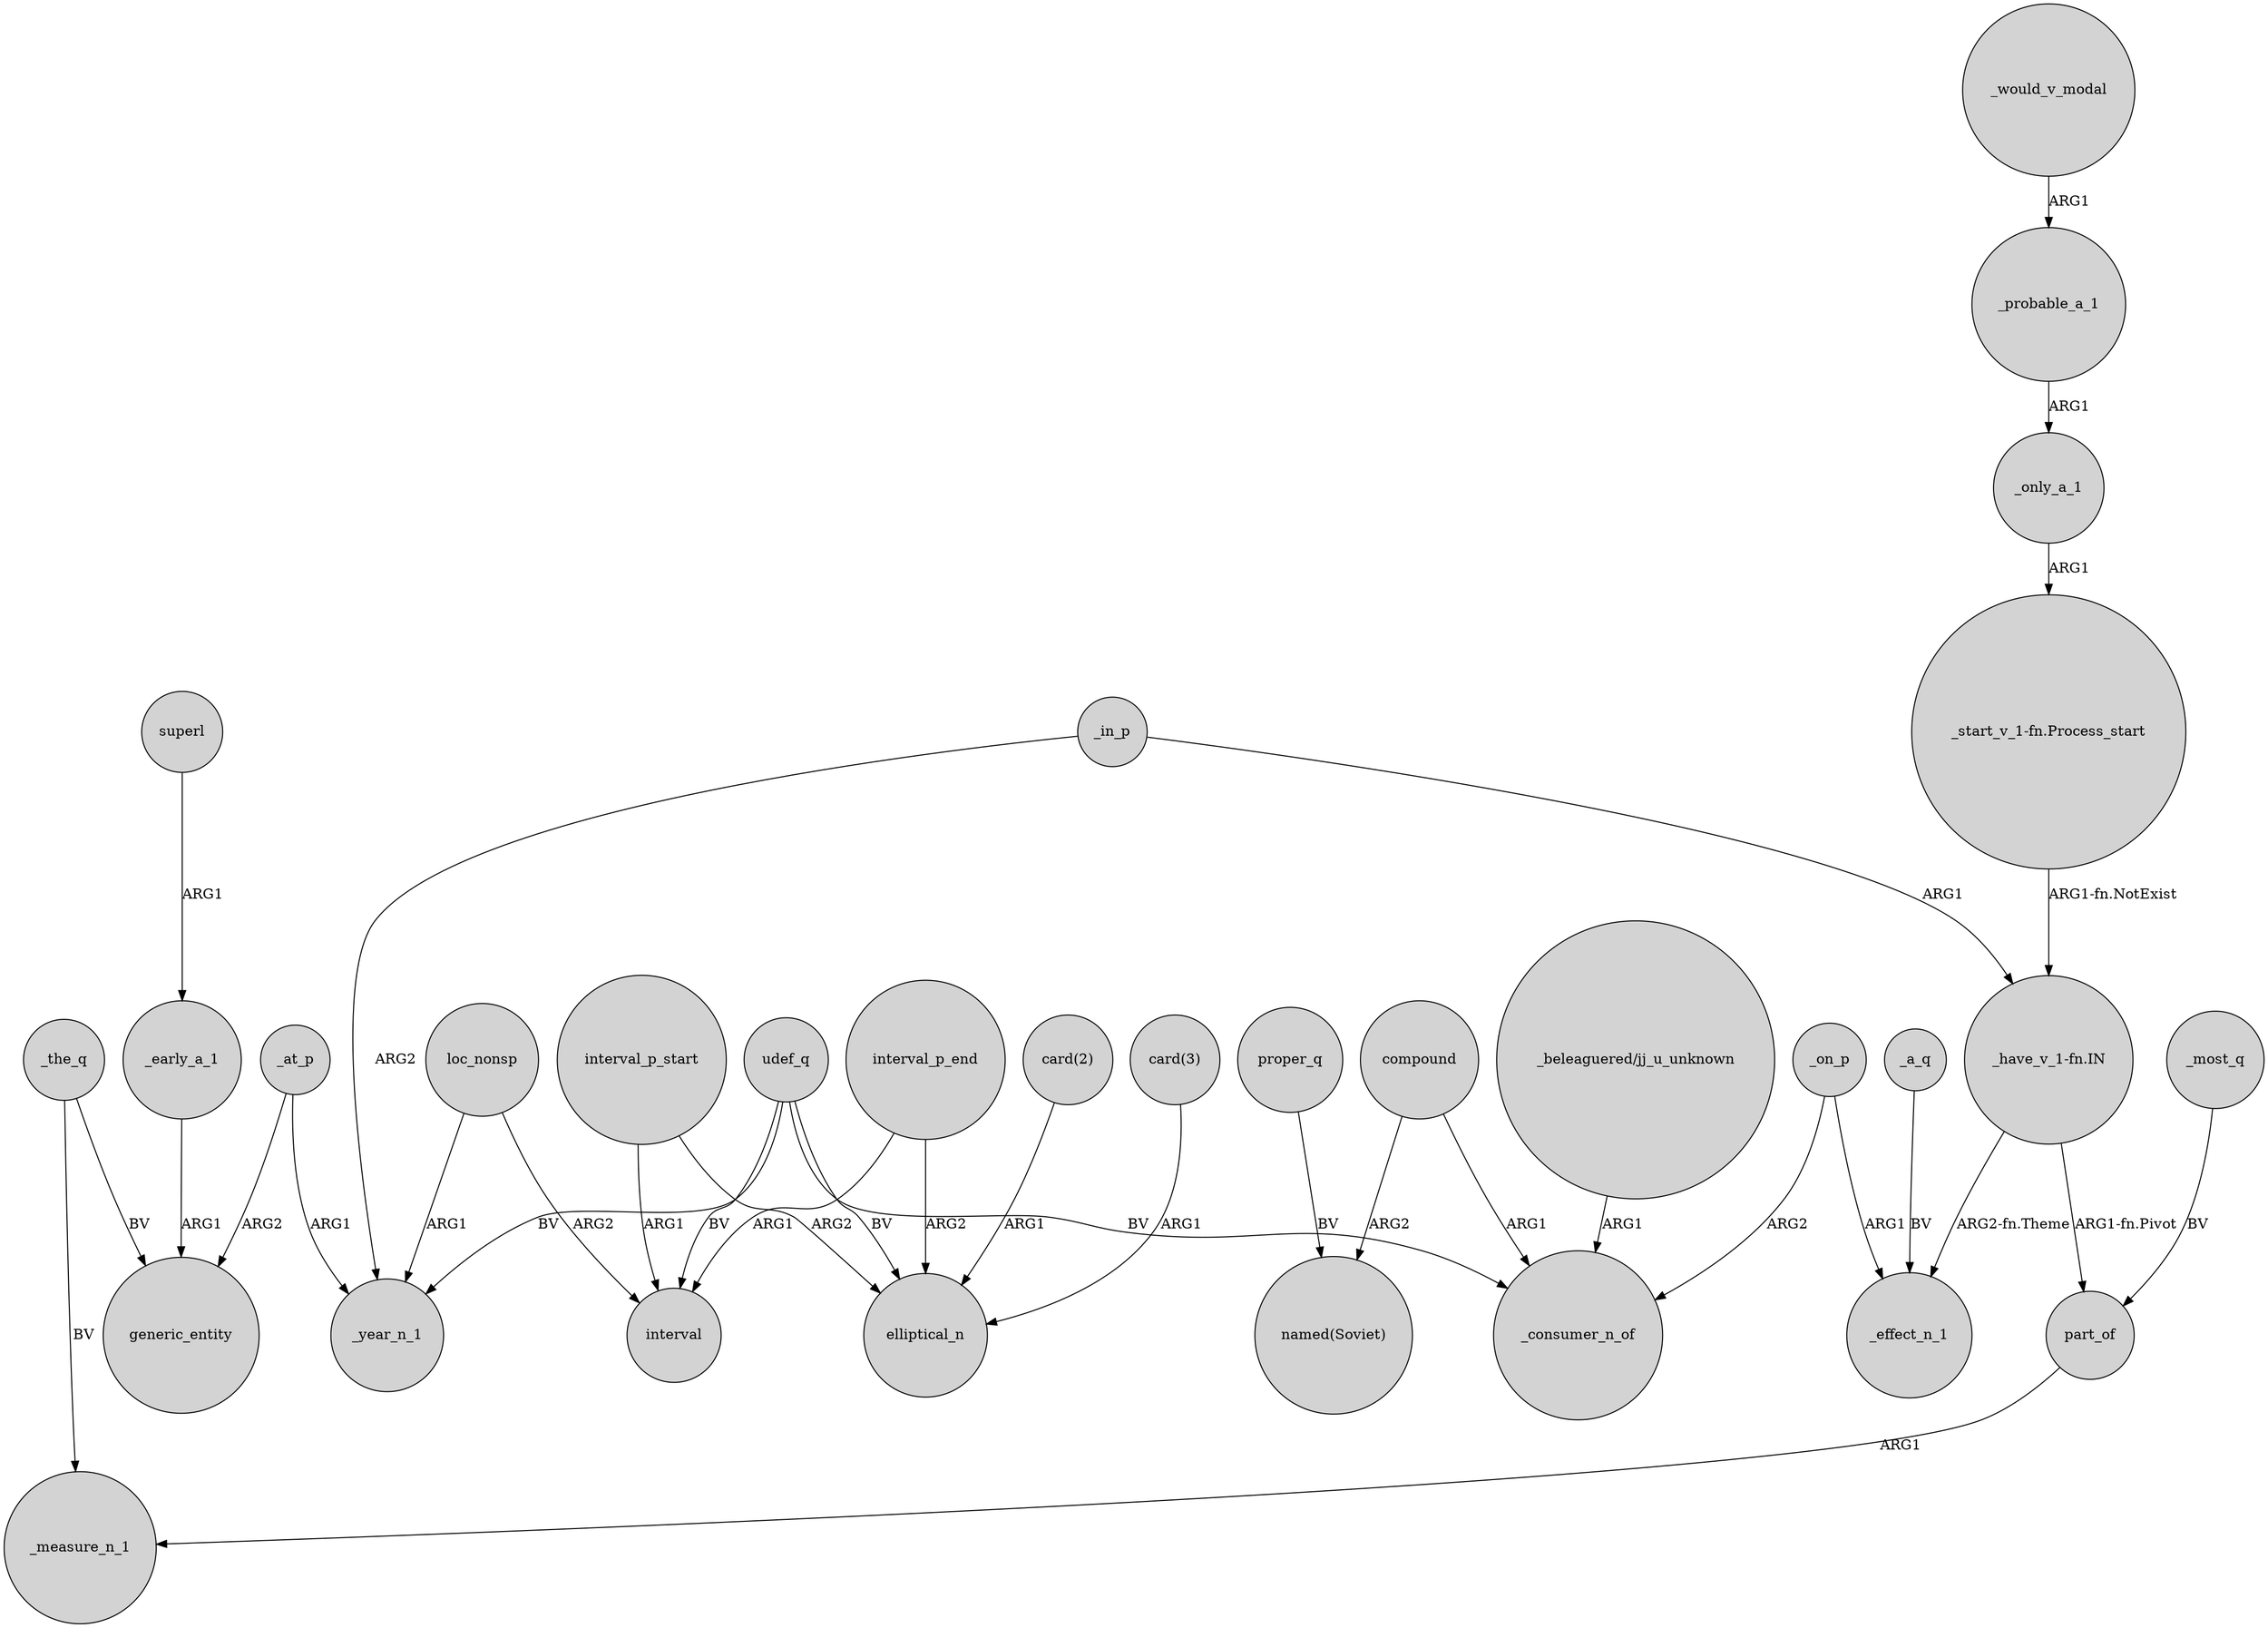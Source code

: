 digraph {
	node [shape=circle style=filled]
	_probable_a_1 -> _only_a_1 [label=ARG1]
	"_start_v_1-fn.Process_start" -> "_have_v_1-fn.IN" [label="ARG1-fn.NotExist"]
	_the_q -> generic_entity [label=BV]
	_the_q -> _measure_n_1 [label=BV]
	loc_nonsp -> interval [label=ARG2]
	_in_p -> _year_n_1 [label=ARG2]
	udef_q -> elliptical_n [label=BV]
	_at_p -> generic_entity [label=ARG2]
	loc_nonsp -> _year_n_1 [label=ARG1]
	"_have_v_1-fn.IN" -> part_of [label="ARG1-fn.Pivot"]
	_would_v_modal -> _probable_a_1 [label=ARG1]
	superl -> _early_a_1 [label=ARG1]
	interval_p_end -> elliptical_n [label=ARG2]
	compound -> _consumer_n_of [label=ARG1]
	"_have_v_1-fn.IN" -> _effect_n_1 [label="ARG2-fn.Theme"]
	interval_p_start -> elliptical_n [label=ARG2]
	proper_q -> "named(Soviet)" [label=BV]
	_only_a_1 -> "_start_v_1-fn.Process_start" [label=ARG1]
	_on_p -> _consumer_n_of [label=ARG2]
	"_beleaguered/jj_u_unknown" -> _consumer_n_of [label=ARG1]
	_in_p -> "_have_v_1-fn.IN" [label=ARG1]
	"card(3)" -> elliptical_n [label=ARG1]
	_a_q -> _effect_n_1 [label=BV]
	_at_p -> _year_n_1 [label=ARG1]
	interval_p_start -> interval [label=ARG1]
	udef_q -> _consumer_n_of [label=BV]
	compound -> "named(Soviet)" [label=ARG2]
	"card(2)" -> elliptical_n [label=ARG1]
	_most_q -> part_of [label=BV]
	interval_p_end -> interval [label=ARG1]
	udef_q -> _year_n_1 [label=BV]
	part_of -> _measure_n_1 [label=ARG1]
	_on_p -> _effect_n_1 [label=ARG1]
	_early_a_1 -> generic_entity [label=ARG1]
	udef_q -> interval [label=BV]
}
